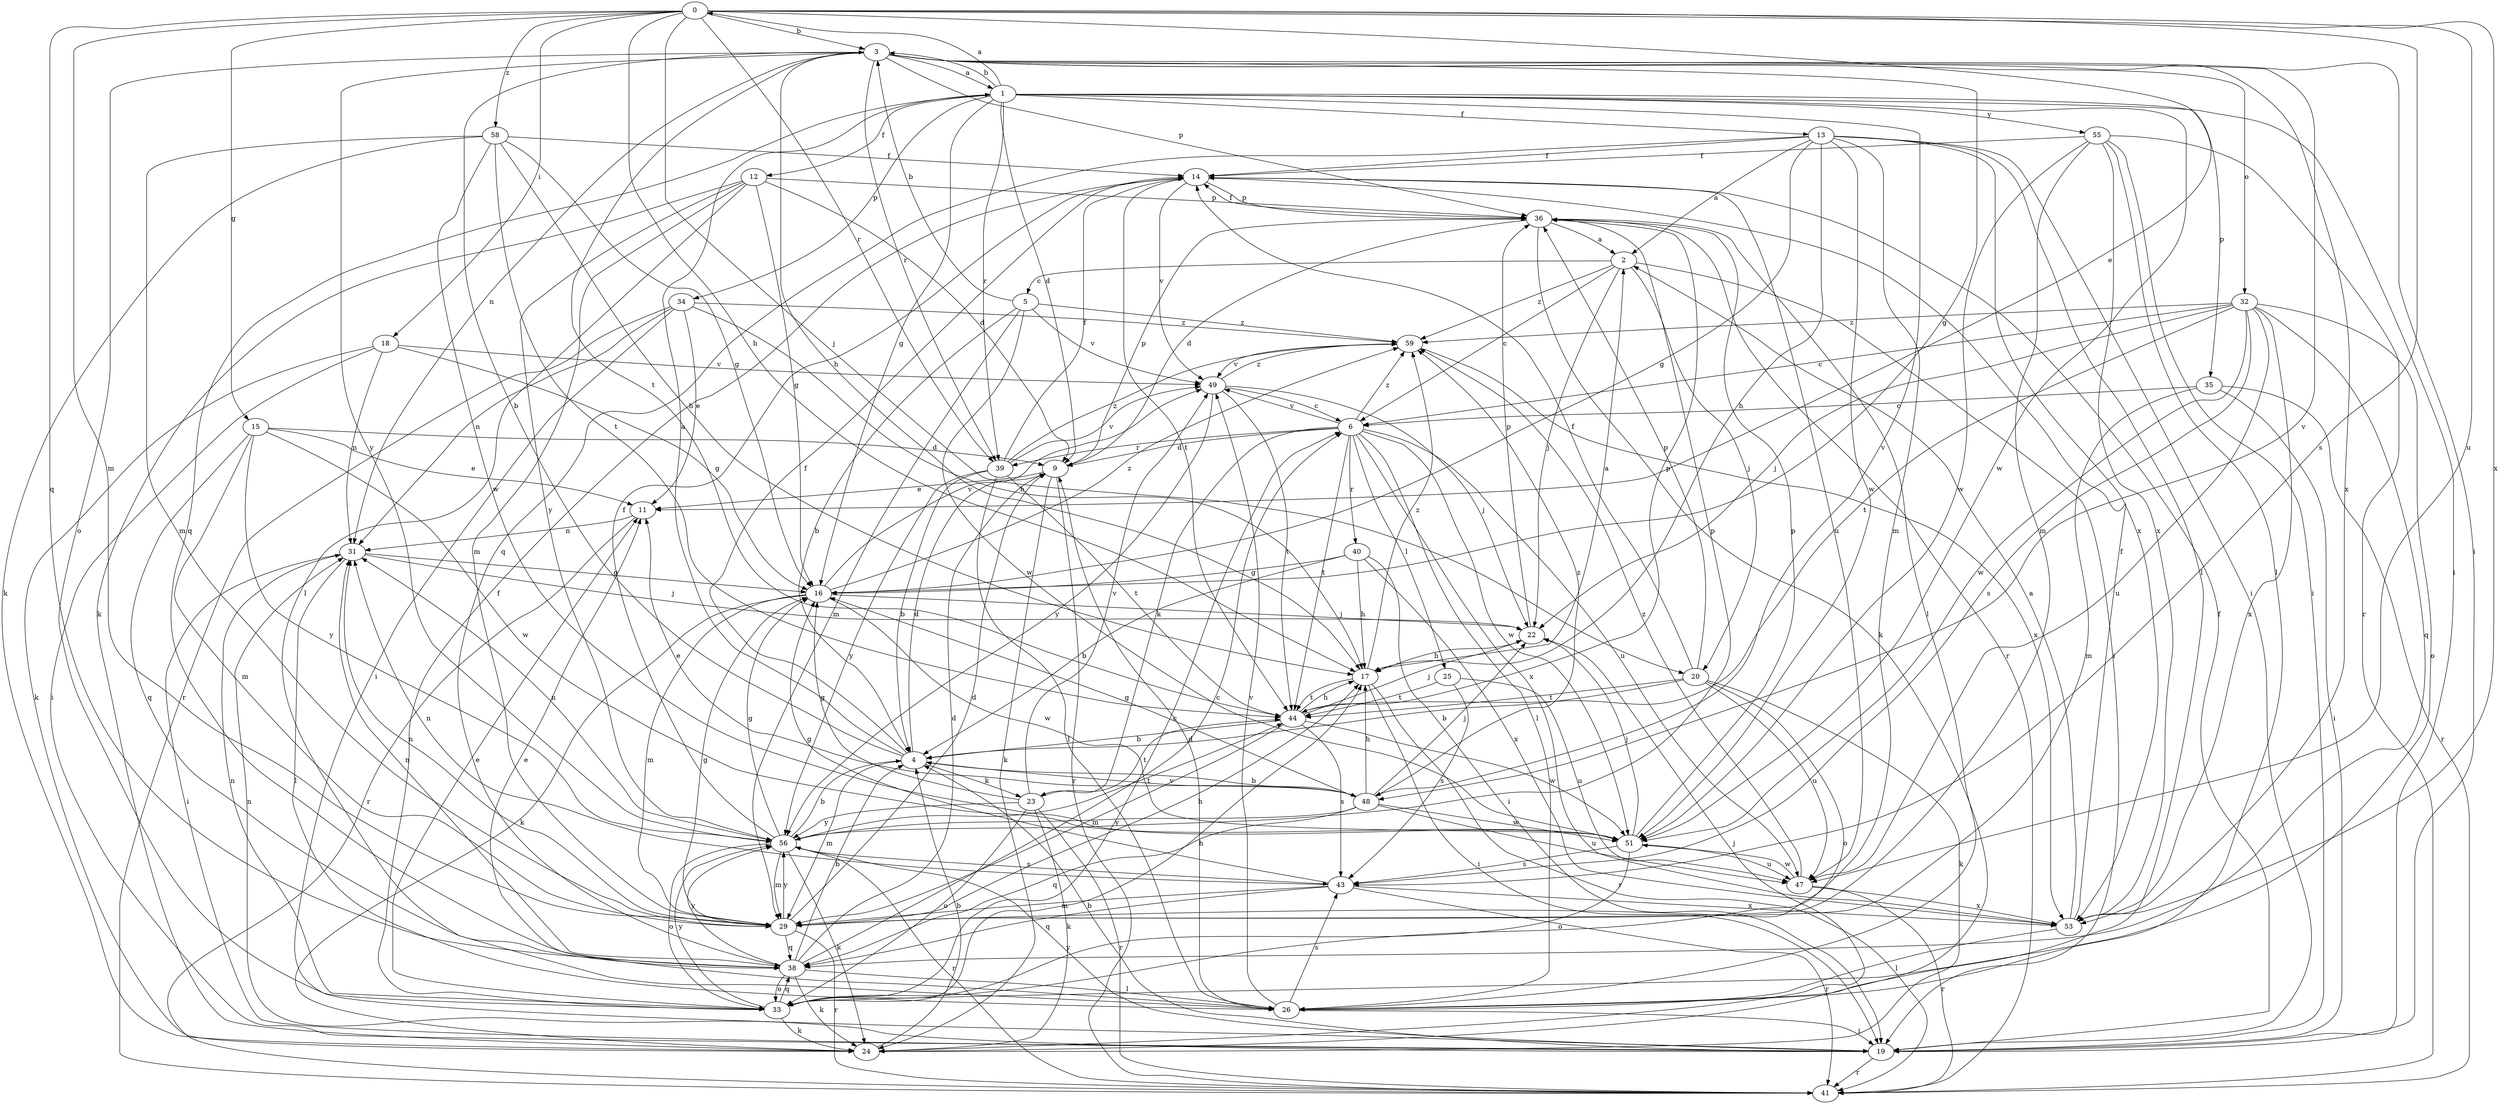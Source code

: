strict digraph  {
0;
1;
2;
3;
4;
5;
6;
9;
11;
12;
13;
14;
15;
16;
17;
18;
19;
20;
22;
23;
24;
25;
26;
29;
31;
32;
33;
34;
35;
36;
38;
39;
40;
41;
43;
44;
47;
48;
49;
51;
53;
55;
56;
58;
59;
0 -> 3  [label=b];
0 -> 11  [label=e];
0 -> 15  [label=g];
0 -> 17  [label=h];
0 -> 18  [label=i];
0 -> 20  [label=j];
0 -> 29  [label=m];
0 -> 38  [label=q];
0 -> 39  [label=r];
0 -> 43  [label=s];
0 -> 47  [label=u];
0 -> 53  [label=x];
0 -> 58  [label=z];
1 -> 0  [label=a];
1 -> 3  [label=b];
1 -> 9  [label=d];
1 -> 12  [label=f];
1 -> 13  [label=f];
1 -> 16  [label=g];
1 -> 19  [label=i];
1 -> 34  [label=p];
1 -> 35  [label=p];
1 -> 38  [label=q];
1 -> 39  [label=r];
1 -> 48  [label=v];
1 -> 51  [label=w];
1 -> 55  [label=y];
2 -> 5  [label=c];
2 -> 6  [label=c];
2 -> 19  [label=i];
2 -> 20  [label=j];
2 -> 22  [label=j];
2 -> 59  [label=z];
3 -> 1  [label=a];
3 -> 16  [label=g];
3 -> 17  [label=h];
3 -> 19  [label=i];
3 -> 31  [label=n];
3 -> 32  [label=o];
3 -> 33  [label=o];
3 -> 36  [label=p];
3 -> 39  [label=r];
3 -> 44  [label=t];
3 -> 48  [label=v];
3 -> 53  [label=x];
3 -> 56  [label=y];
4 -> 1  [label=a];
4 -> 3  [label=b];
4 -> 9  [label=d];
4 -> 14  [label=f];
4 -> 23  [label=k];
4 -> 29  [label=m];
4 -> 48  [label=v];
5 -> 3  [label=b];
5 -> 4  [label=b];
5 -> 29  [label=m];
5 -> 49  [label=v];
5 -> 51  [label=w];
5 -> 59  [label=z];
6 -> 9  [label=d];
6 -> 23  [label=k];
6 -> 25  [label=l];
6 -> 26  [label=l];
6 -> 39  [label=r];
6 -> 40  [label=r];
6 -> 44  [label=t];
6 -> 47  [label=u];
6 -> 49  [label=v];
6 -> 51  [label=w];
6 -> 53  [label=x];
6 -> 59  [label=z];
9 -> 11  [label=e];
9 -> 24  [label=k];
9 -> 36  [label=p];
9 -> 41  [label=r];
11 -> 31  [label=n];
11 -> 41  [label=r];
12 -> 9  [label=d];
12 -> 16  [label=g];
12 -> 24  [label=k];
12 -> 26  [label=l];
12 -> 29  [label=m];
12 -> 36  [label=p];
12 -> 56  [label=y];
13 -> 2  [label=a];
13 -> 14  [label=f];
13 -> 16  [label=g];
13 -> 17  [label=h];
13 -> 19  [label=i];
13 -> 26  [label=l];
13 -> 29  [label=m];
13 -> 38  [label=q];
13 -> 51  [label=w];
13 -> 53  [label=x];
14 -> 36  [label=p];
14 -> 44  [label=t];
14 -> 47  [label=u];
14 -> 49  [label=v];
15 -> 9  [label=d];
15 -> 11  [label=e];
15 -> 29  [label=m];
15 -> 38  [label=q];
15 -> 51  [label=w];
15 -> 56  [label=y];
16 -> 22  [label=j];
16 -> 24  [label=k];
16 -> 29  [label=m];
16 -> 49  [label=v];
16 -> 51  [label=w];
16 -> 59  [label=z];
17 -> 2  [label=a];
17 -> 19  [label=i];
17 -> 41  [label=r];
17 -> 44  [label=t];
17 -> 59  [label=z];
18 -> 16  [label=g];
18 -> 19  [label=i];
18 -> 24  [label=k];
18 -> 31  [label=n];
18 -> 49  [label=v];
19 -> 4  [label=b];
19 -> 14  [label=f];
19 -> 31  [label=n];
19 -> 41  [label=r];
19 -> 56  [label=y];
20 -> 4  [label=b];
20 -> 14  [label=f];
20 -> 24  [label=k];
20 -> 33  [label=o];
20 -> 36  [label=p];
20 -> 44  [label=t];
20 -> 47  [label=u];
22 -> 17  [label=h];
22 -> 36  [label=p];
23 -> 16  [label=g];
23 -> 24  [label=k];
23 -> 33  [label=o];
23 -> 41  [label=r];
23 -> 44  [label=t];
23 -> 49  [label=v];
23 -> 56  [label=y];
24 -> 4  [label=b];
24 -> 22  [label=j];
25 -> 43  [label=s];
25 -> 44  [label=t];
25 -> 47  [label=u];
26 -> 9  [label=d];
26 -> 11  [label=e];
26 -> 19  [label=i];
26 -> 43  [label=s];
26 -> 49  [label=v];
29 -> 9  [label=d];
29 -> 16  [label=g];
29 -> 17  [label=h];
29 -> 31  [label=n];
29 -> 38  [label=q];
29 -> 41  [label=r];
29 -> 56  [label=y];
31 -> 16  [label=g];
31 -> 19  [label=i];
31 -> 22  [label=j];
31 -> 26  [label=l];
32 -> 6  [label=c];
32 -> 22  [label=j];
32 -> 33  [label=o];
32 -> 38  [label=q];
32 -> 43  [label=s];
32 -> 44  [label=t];
32 -> 47  [label=u];
32 -> 51  [label=w];
32 -> 53  [label=x];
32 -> 59  [label=z];
33 -> 6  [label=c];
33 -> 11  [label=e];
33 -> 14  [label=f];
33 -> 17  [label=h];
33 -> 24  [label=k];
33 -> 31  [label=n];
33 -> 38  [label=q];
33 -> 56  [label=y];
34 -> 11  [label=e];
34 -> 17  [label=h];
34 -> 19  [label=i];
34 -> 31  [label=n];
34 -> 41  [label=r];
34 -> 59  [label=z];
35 -> 6  [label=c];
35 -> 19  [label=i];
35 -> 29  [label=m];
35 -> 41  [label=r];
36 -> 2  [label=a];
36 -> 9  [label=d];
36 -> 14  [label=f];
36 -> 24  [label=k];
36 -> 26  [label=l];
36 -> 41  [label=r];
38 -> 4  [label=b];
38 -> 6  [label=c];
38 -> 9  [label=d];
38 -> 24  [label=k];
38 -> 26  [label=l];
38 -> 31  [label=n];
38 -> 33  [label=o];
38 -> 56  [label=y];
39 -> 4  [label=b];
39 -> 14  [label=f];
39 -> 26  [label=l];
39 -> 44  [label=t];
39 -> 49  [label=v];
39 -> 56  [label=y];
39 -> 59  [label=z];
40 -> 4  [label=b];
40 -> 16  [label=g];
40 -> 17  [label=h];
40 -> 19  [label=i];
40 -> 53  [label=x];
43 -> 16  [label=g];
43 -> 29  [label=m];
43 -> 31  [label=n];
43 -> 38  [label=q];
43 -> 41  [label=r];
43 -> 53  [label=x];
44 -> 4  [label=b];
44 -> 17  [label=h];
44 -> 22  [label=j];
44 -> 29  [label=m];
44 -> 36  [label=p];
44 -> 43  [label=s];
44 -> 51  [label=w];
47 -> 41  [label=r];
47 -> 51  [label=w];
47 -> 53  [label=x];
47 -> 59  [label=z];
48 -> 4  [label=b];
48 -> 11  [label=e];
48 -> 16  [label=g];
48 -> 17  [label=h];
48 -> 22  [label=j];
48 -> 38  [label=q];
48 -> 47  [label=u];
48 -> 51  [label=w];
48 -> 56  [label=y];
48 -> 59  [label=z];
49 -> 6  [label=c];
49 -> 22  [label=j];
49 -> 44  [label=t];
49 -> 56  [label=y];
49 -> 59  [label=z];
51 -> 22  [label=j];
51 -> 33  [label=o];
51 -> 36  [label=p];
51 -> 43  [label=s];
51 -> 47  [label=u];
53 -> 2  [label=a];
53 -> 14  [label=f];
53 -> 26  [label=l];
55 -> 14  [label=f];
55 -> 19  [label=i];
55 -> 26  [label=l];
55 -> 29  [label=m];
55 -> 41  [label=r];
55 -> 51  [label=w];
55 -> 53  [label=x];
56 -> 4  [label=b];
56 -> 14  [label=f];
56 -> 16  [label=g];
56 -> 24  [label=k];
56 -> 29  [label=m];
56 -> 31  [label=n];
56 -> 33  [label=o];
56 -> 36  [label=p];
56 -> 41  [label=r];
56 -> 43  [label=s];
56 -> 44  [label=t];
58 -> 14  [label=f];
58 -> 16  [label=g];
58 -> 17  [label=h];
58 -> 24  [label=k];
58 -> 29  [label=m];
58 -> 44  [label=t];
58 -> 51  [label=w];
59 -> 49  [label=v];
59 -> 53  [label=x];
}
